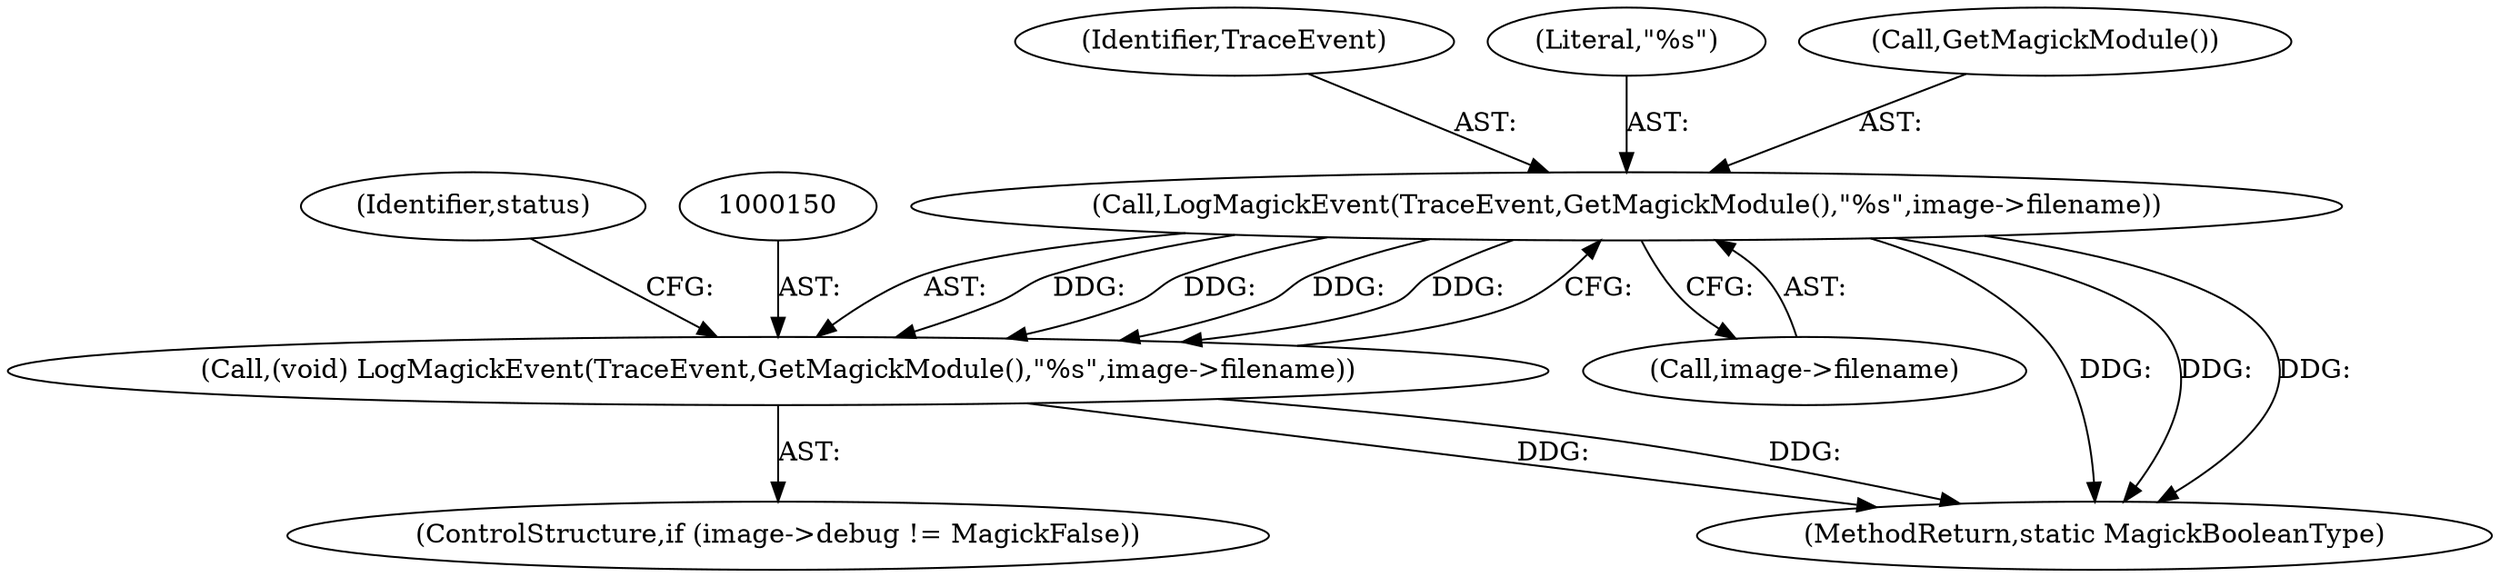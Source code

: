 digraph "0_ImageMagick_10b3823a7619ed22d42764733eb052c4159bc8c1_3@pointer" {
"1000151" [label="(Call,LogMagickEvent(TraceEvent,GetMagickModule(),\"%s\",image->filename))"];
"1000149" [label="(Call,(void) LogMagickEvent(TraceEvent,GetMagickModule(),\"%s\",image->filename))"];
"1000152" [label="(Identifier,TraceEvent)"];
"1000155" [label="(Call,image->filename)"];
"1000523" [label="(MethodReturn,static MagickBooleanType)"];
"1000159" [label="(Identifier,status)"];
"1000154" [label="(Literal,\"%s\")"];
"1000143" [label="(ControlStructure,if (image->debug != MagickFalse))"];
"1000149" [label="(Call,(void) LogMagickEvent(TraceEvent,GetMagickModule(),\"%s\",image->filename))"];
"1000153" [label="(Call,GetMagickModule())"];
"1000151" [label="(Call,LogMagickEvent(TraceEvent,GetMagickModule(),\"%s\",image->filename))"];
"1000151" -> "1000149"  [label="AST: "];
"1000151" -> "1000155"  [label="CFG: "];
"1000152" -> "1000151"  [label="AST: "];
"1000153" -> "1000151"  [label="AST: "];
"1000154" -> "1000151"  [label="AST: "];
"1000155" -> "1000151"  [label="AST: "];
"1000149" -> "1000151"  [label="CFG: "];
"1000151" -> "1000523"  [label="DDG: "];
"1000151" -> "1000523"  [label="DDG: "];
"1000151" -> "1000523"  [label="DDG: "];
"1000151" -> "1000149"  [label="DDG: "];
"1000151" -> "1000149"  [label="DDG: "];
"1000151" -> "1000149"  [label="DDG: "];
"1000151" -> "1000149"  [label="DDG: "];
"1000149" -> "1000143"  [label="AST: "];
"1000150" -> "1000149"  [label="AST: "];
"1000159" -> "1000149"  [label="CFG: "];
"1000149" -> "1000523"  [label="DDG: "];
"1000149" -> "1000523"  [label="DDG: "];
}
